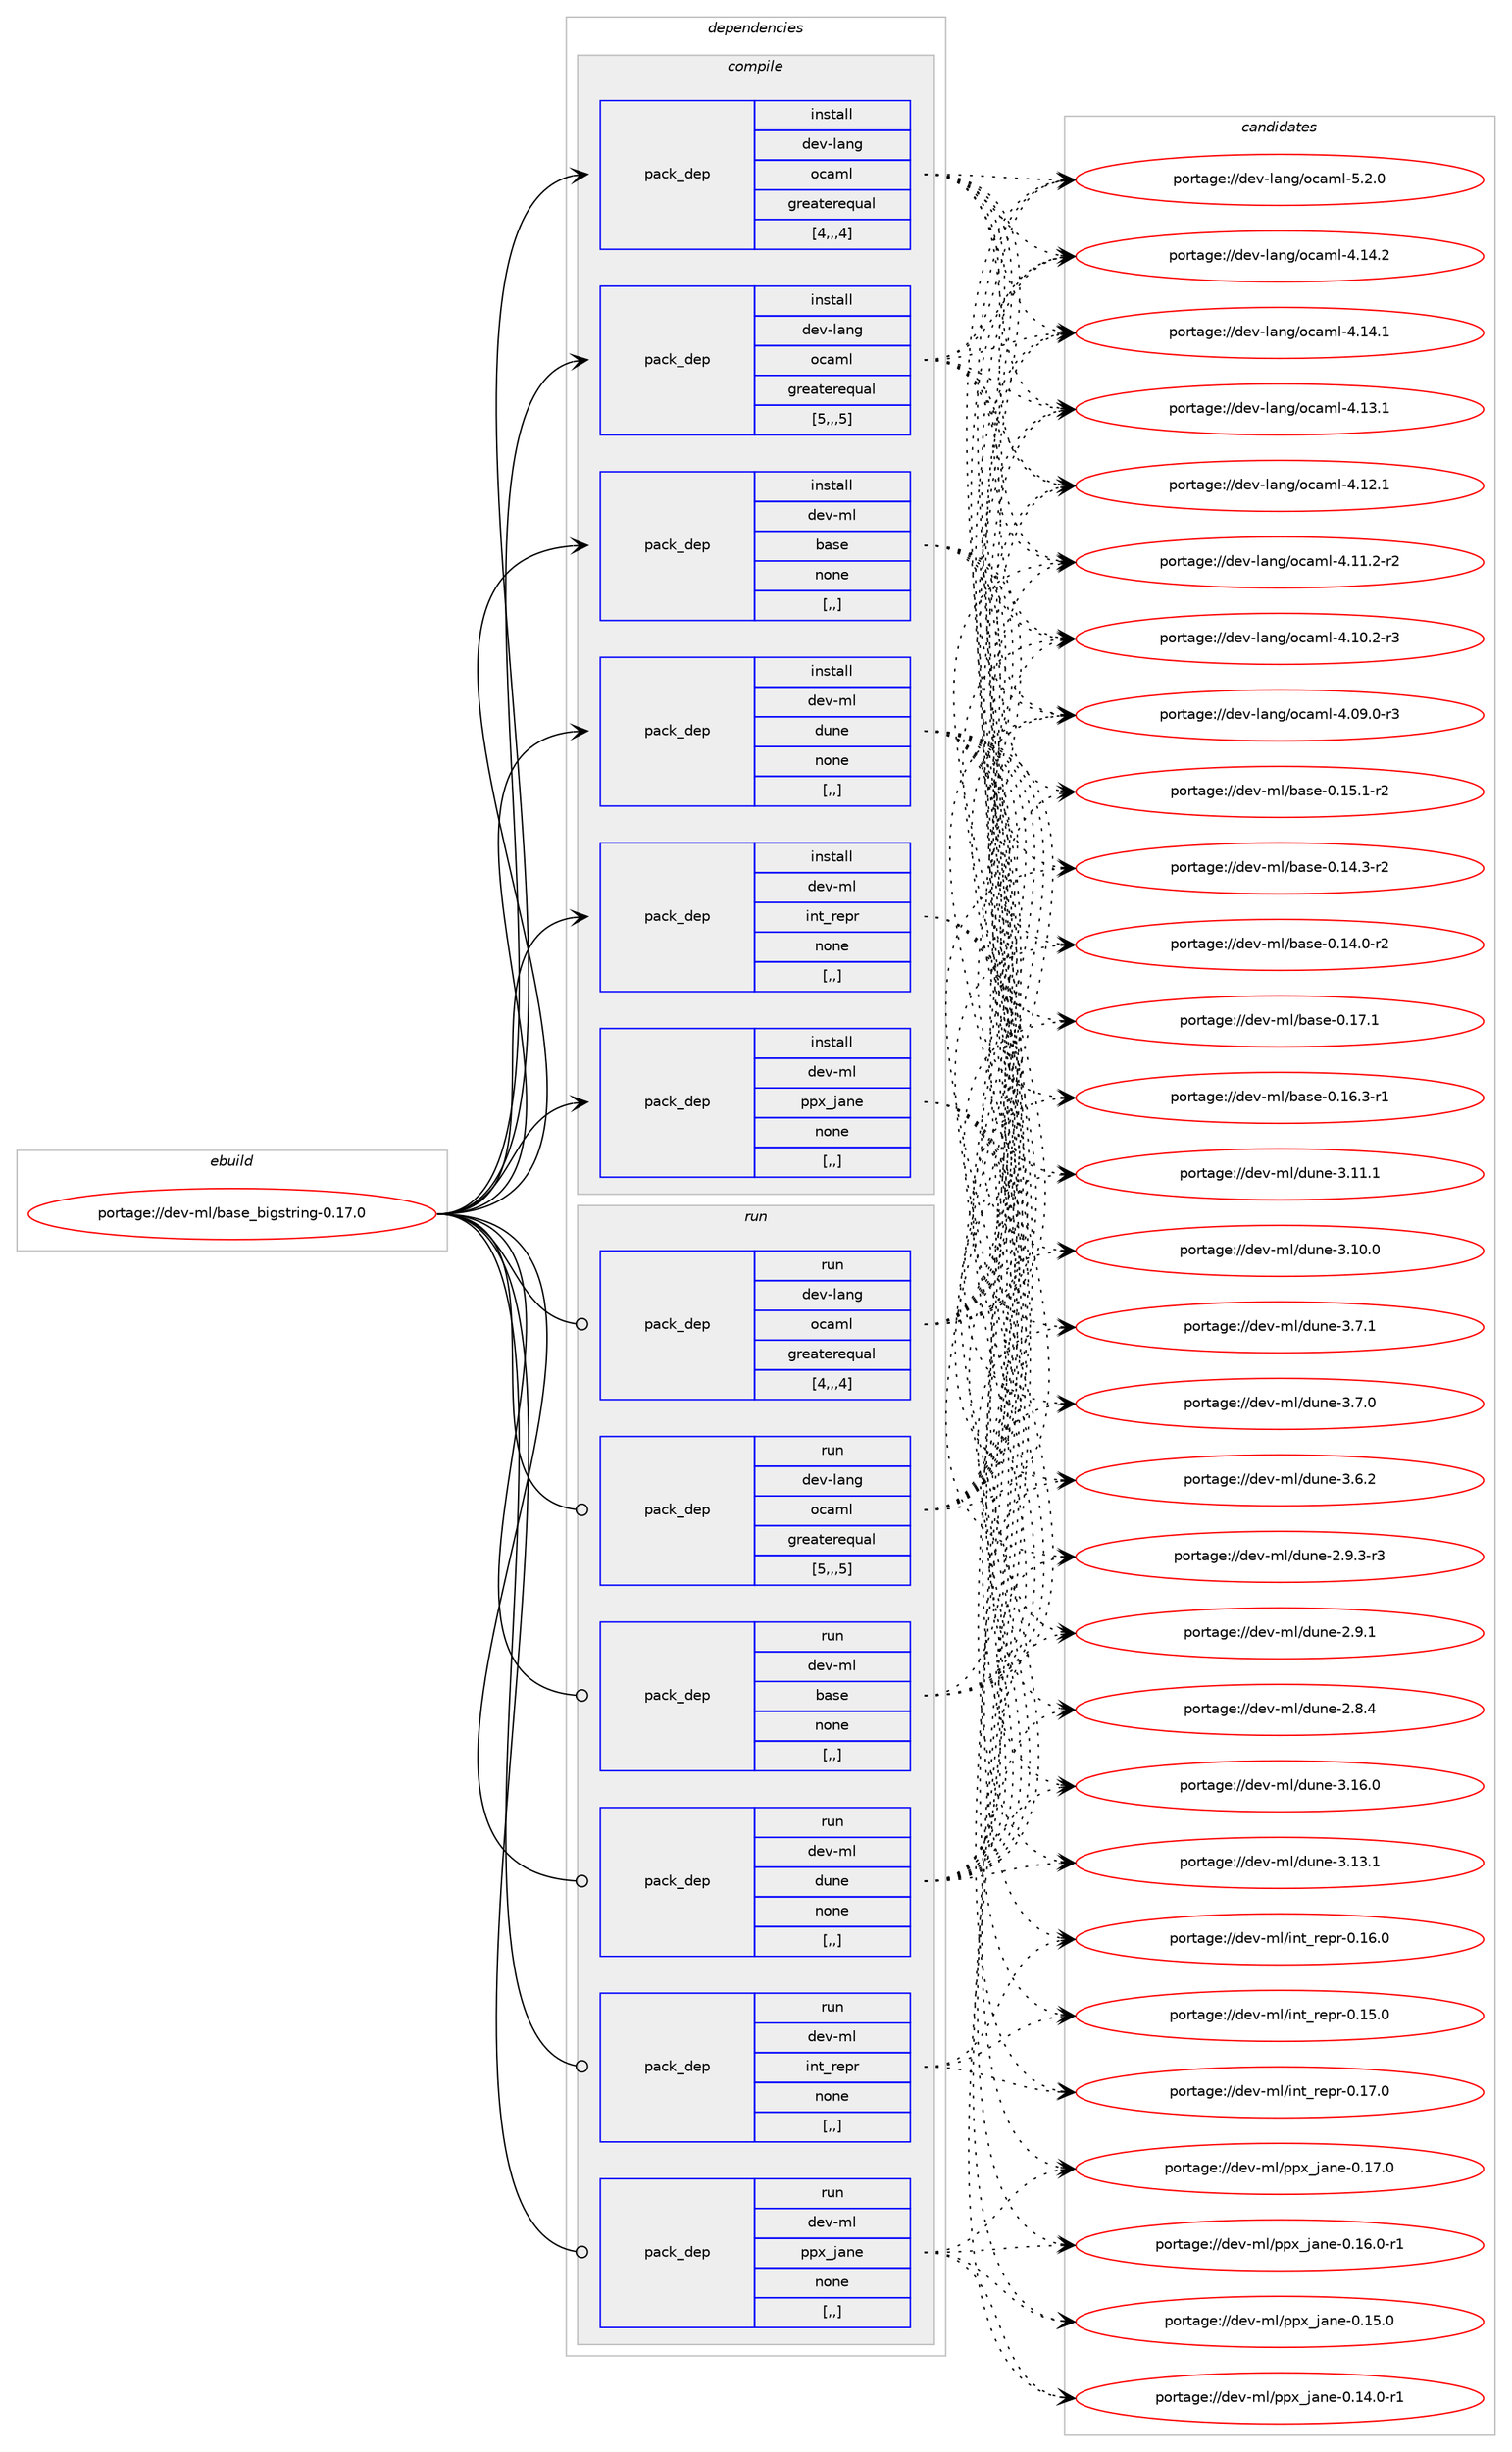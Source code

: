 digraph prolog {

# *************
# Graph options
# *************

newrank=true;
concentrate=true;
compound=true;
graph [rankdir=LR,fontname=Helvetica,fontsize=10,ranksep=1.5];#, ranksep=2.5, nodesep=0.2];
edge  [arrowhead=vee];
node  [fontname=Helvetica,fontsize=10];

# **********
# The ebuild
# **********

subgraph cluster_leftcol {
color=gray;
label=<<i>ebuild</i>>;
id [label="portage://dev-ml/base_bigstring-0.17.0", color=red, width=4, href="../dev-ml/base_bigstring-0.17.0.svg"];
}

# ****************
# The dependencies
# ****************

subgraph cluster_midcol {
color=gray;
label=<<i>dependencies</i>>;
subgraph cluster_compile {
fillcolor="#eeeeee";
style=filled;
label=<<i>compile</i>>;
subgraph pack87202 {
dependency117699 [label=<<TABLE BORDER="0" CELLBORDER="1" CELLSPACING="0" CELLPADDING="4" WIDTH="220"><TR><TD ROWSPAN="6" CELLPADDING="30">pack_dep</TD></TR><TR><TD WIDTH="110">install</TD></TR><TR><TD>dev-lang</TD></TR><TR><TD>ocaml</TD></TR><TR><TD>greaterequal</TD></TR><TR><TD>[4,,,4]</TD></TR></TABLE>>, shape=none, color=blue];
}
id:e -> dependency117699:w [weight=20,style="solid",arrowhead="vee"];
subgraph pack87203 {
dependency117700 [label=<<TABLE BORDER="0" CELLBORDER="1" CELLSPACING="0" CELLPADDING="4" WIDTH="220"><TR><TD ROWSPAN="6" CELLPADDING="30">pack_dep</TD></TR><TR><TD WIDTH="110">install</TD></TR><TR><TD>dev-lang</TD></TR><TR><TD>ocaml</TD></TR><TR><TD>greaterequal</TD></TR><TR><TD>[5,,,5]</TD></TR></TABLE>>, shape=none, color=blue];
}
id:e -> dependency117700:w [weight=20,style="solid",arrowhead="vee"];
subgraph pack87204 {
dependency117701 [label=<<TABLE BORDER="0" CELLBORDER="1" CELLSPACING="0" CELLPADDING="4" WIDTH="220"><TR><TD ROWSPAN="6" CELLPADDING="30">pack_dep</TD></TR><TR><TD WIDTH="110">install</TD></TR><TR><TD>dev-ml</TD></TR><TR><TD>base</TD></TR><TR><TD>none</TD></TR><TR><TD>[,,]</TD></TR></TABLE>>, shape=none, color=blue];
}
id:e -> dependency117701:w [weight=20,style="solid",arrowhead="vee"];
subgraph pack87205 {
dependency117702 [label=<<TABLE BORDER="0" CELLBORDER="1" CELLSPACING="0" CELLPADDING="4" WIDTH="220"><TR><TD ROWSPAN="6" CELLPADDING="30">pack_dep</TD></TR><TR><TD WIDTH="110">install</TD></TR><TR><TD>dev-ml</TD></TR><TR><TD>dune</TD></TR><TR><TD>none</TD></TR><TR><TD>[,,]</TD></TR></TABLE>>, shape=none, color=blue];
}
id:e -> dependency117702:w [weight=20,style="solid",arrowhead="vee"];
subgraph pack87206 {
dependency117703 [label=<<TABLE BORDER="0" CELLBORDER="1" CELLSPACING="0" CELLPADDING="4" WIDTH="220"><TR><TD ROWSPAN="6" CELLPADDING="30">pack_dep</TD></TR><TR><TD WIDTH="110">install</TD></TR><TR><TD>dev-ml</TD></TR><TR><TD>int_repr</TD></TR><TR><TD>none</TD></TR><TR><TD>[,,]</TD></TR></TABLE>>, shape=none, color=blue];
}
id:e -> dependency117703:w [weight=20,style="solid",arrowhead="vee"];
subgraph pack87207 {
dependency117704 [label=<<TABLE BORDER="0" CELLBORDER="1" CELLSPACING="0" CELLPADDING="4" WIDTH="220"><TR><TD ROWSPAN="6" CELLPADDING="30">pack_dep</TD></TR><TR><TD WIDTH="110">install</TD></TR><TR><TD>dev-ml</TD></TR><TR><TD>ppx_jane</TD></TR><TR><TD>none</TD></TR><TR><TD>[,,]</TD></TR></TABLE>>, shape=none, color=blue];
}
id:e -> dependency117704:w [weight=20,style="solid",arrowhead="vee"];
}
subgraph cluster_compileandrun {
fillcolor="#eeeeee";
style=filled;
label=<<i>compile and run</i>>;
}
subgraph cluster_run {
fillcolor="#eeeeee";
style=filled;
label=<<i>run</i>>;
subgraph pack87208 {
dependency117705 [label=<<TABLE BORDER="0" CELLBORDER="1" CELLSPACING="0" CELLPADDING="4" WIDTH="220"><TR><TD ROWSPAN="6" CELLPADDING="30">pack_dep</TD></TR><TR><TD WIDTH="110">run</TD></TR><TR><TD>dev-lang</TD></TR><TR><TD>ocaml</TD></TR><TR><TD>greaterequal</TD></TR><TR><TD>[4,,,4]</TD></TR></TABLE>>, shape=none, color=blue];
}
id:e -> dependency117705:w [weight=20,style="solid",arrowhead="odot"];
subgraph pack87209 {
dependency117706 [label=<<TABLE BORDER="0" CELLBORDER="1" CELLSPACING="0" CELLPADDING="4" WIDTH="220"><TR><TD ROWSPAN="6" CELLPADDING="30">pack_dep</TD></TR><TR><TD WIDTH="110">run</TD></TR><TR><TD>dev-lang</TD></TR><TR><TD>ocaml</TD></TR><TR><TD>greaterequal</TD></TR><TR><TD>[5,,,5]</TD></TR></TABLE>>, shape=none, color=blue];
}
id:e -> dependency117706:w [weight=20,style="solid",arrowhead="odot"];
subgraph pack87210 {
dependency117707 [label=<<TABLE BORDER="0" CELLBORDER="1" CELLSPACING="0" CELLPADDING="4" WIDTH="220"><TR><TD ROWSPAN="6" CELLPADDING="30">pack_dep</TD></TR><TR><TD WIDTH="110">run</TD></TR><TR><TD>dev-ml</TD></TR><TR><TD>base</TD></TR><TR><TD>none</TD></TR><TR><TD>[,,]</TD></TR></TABLE>>, shape=none, color=blue];
}
id:e -> dependency117707:w [weight=20,style="solid",arrowhead="odot"];
subgraph pack87211 {
dependency117708 [label=<<TABLE BORDER="0" CELLBORDER="1" CELLSPACING="0" CELLPADDING="4" WIDTH="220"><TR><TD ROWSPAN="6" CELLPADDING="30">pack_dep</TD></TR><TR><TD WIDTH="110">run</TD></TR><TR><TD>dev-ml</TD></TR><TR><TD>dune</TD></TR><TR><TD>none</TD></TR><TR><TD>[,,]</TD></TR></TABLE>>, shape=none, color=blue];
}
id:e -> dependency117708:w [weight=20,style="solid",arrowhead="odot"];
subgraph pack87212 {
dependency117709 [label=<<TABLE BORDER="0" CELLBORDER="1" CELLSPACING="0" CELLPADDING="4" WIDTH="220"><TR><TD ROWSPAN="6" CELLPADDING="30">pack_dep</TD></TR><TR><TD WIDTH="110">run</TD></TR><TR><TD>dev-ml</TD></TR><TR><TD>int_repr</TD></TR><TR><TD>none</TD></TR><TR><TD>[,,]</TD></TR></TABLE>>, shape=none, color=blue];
}
id:e -> dependency117709:w [weight=20,style="solid",arrowhead="odot"];
subgraph pack87213 {
dependency117710 [label=<<TABLE BORDER="0" CELLBORDER="1" CELLSPACING="0" CELLPADDING="4" WIDTH="220"><TR><TD ROWSPAN="6" CELLPADDING="30">pack_dep</TD></TR><TR><TD WIDTH="110">run</TD></TR><TR><TD>dev-ml</TD></TR><TR><TD>ppx_jane</TD></TR><TR><TD>none</TD></TR><TR><TD>[,,]</TD></TR></TABLE>>, shape=none, color=blue];
}
id:e -> dependency117710:w [weight=20,style="solid",arrowhead="odot"];
}
}

# **************
# The candidates
# **************

subgraph cluster_choices {
rank=same;
color=gray;
label=<<i>candidates</i>>;

subgraph choice87202 {
color=black;
nodesep=1;
choice1001011184510897110103471119997109108455346504648 [label="portage://dev-lang/ocaml-5.2.0", color=red, width=4,href="../dev-lang/ocaml-5.2.0.svg"];
choice100101118451089711010347111999710910845524649524650 [label="portage://dev-lang/ocaml-4.14.2", color=red, width=4,href="../dev-lang/ocaml-4.14.2.svg"];
choice100101118451089711010347111999710910845524649524649 [label="portage://dev-lang/ocaml-4.14.1", color=red, width=4,href="../dev-lang/ocaml-4.14.1.svg"];
choice100101118451089711010347111999710910845524649514649 [label="portage://dev-lang/ocaml-4.13.1", color=red, width=4,href="../dev-lang/ocaml-4.13.1.svg"];
choice100101118451089711010347111999710910845524649504649 [label="portage://dev-lang/ocaml-4.12.1", color=red, width=4,href="../dev-lang/ocaml-4.12.1.svg"];
choice1001011184510897110103471119997109108455246494946504511450 [label="portage://dev-lang/ocaml-4.11.2-r2", color=red, width=4,href="../dev-lang/ocaml-4.11.2-r2.svg"];
choice1001011184510897110103471119997109108455246494846504511451 [label="portage://dev-lang/ocaml-4.10.2-r3", color=red, width=4,href="../dev-lang/ocaml-4.10.2-r3.svg"];
choice1001011184510897110103471119997109108455246485746484511451 [label="portage://dev-lang/ocaml-4.09.0-r3", color=red, width=4,href="../dev-lang/ocaml-4.09.0-r3.svg"];
dependency117699:e -> choice1001011184510897110103471119997109108455346504648:w [style=dotted,weight="100"];
dependency117699:e -> choice100101118451089711010347111999710910845524649524650:w [style=dotted,weight="100"];
dependency117699:e -> choice100101118451089711010347111999710910845524649524649:w [style=dotted,weight="100"];
dependency117699:e -> choice100101118451089711010347111999710910845524649514649:w [style=dotted,weight="100"];
dependency117699:e -> choice100101118451089711010347111999710910845524649504649:w [style=dotted,weight="100"];
dependency117699:e -> choice1001011184510897110103471119997109108455246494946504511450:w [style=dotted,weight="100"];
dependency117699:e -> choice1001011184510897110103471119997109108455246494846504511451:w [style=dotted,weight="100"];
dependency117699:e -> choice1001011184510897110103471119997109108455246485746484511451:w [style=dotted,weight="100"];
}
subgraph choice87203 {
color=black;
nodesep=1;
choice1001011184510897110103471119997109108455346504648 [label="portage://dev-lang/ocaml-5.2.0", color=red, width=4,href="../dev-lang/ocaml-5.2.0.svg"];
choice100101118451089711010347111999710910845524649524650 [label="portage://dev-lang/ocaml-4.14.2", color=red, width=4,href="../dev-lang/ocaml-4.14.2.svg"];
choice100101118451089711010347111999710910845524649524649 [label="portage://dev-lang/ocaml-4.14.1", color=red, width=4,href="../dev-lang/ocaml-4.14.1.svg"];
choice100101118451089711010347111999710910845524649514649 [label="portage://dev-lang/ocaml-4.13.1", color=red, width=4,href="../dev-lang/ocaml-4.13.1.svg"];
choice100101118451089711010347111999710910845524649504649 [label="portage://dev-lang/ocaml-4.12.1", color=red, width=4,href="../dev-lang/ocaml-4.12.1.svg"];
choice1001011184510897110103471119997109108455246494946504511450 [label="portage://dev-lang/ocaml-4.11.2-r2", color=red, width=4,href="../dev-lang/ocaml-4.11.2-r2.svg"];
choice1001011184510897110103471119997109108455246494846504511451 [label="portage://dev-lang/ocaml-4.10.2-r3", color=red, width=4,href="../dev-lang/ocaml-4.10.2-r3.svg"];
choice1001011184510897110103471119997109108455246485746484511451 [label="portage://dev-lang/ocaml-4.09.0-r3", color=red, width=4,href="../dev-lang/ocaml-4.09.0-r3.svg"];
dependency117700:e -> choice1001011184510897110103471119997109108455346504648:w [style=dotted,weight="100"];
dependency117700:e -> choice100101118451089711010347111999710910845524649524650:w [style=dotted,weight="100"];
dependency117700:e -> choice100101118451089711010347111999710910845524649524649:w [style=dotted,weight="100"];
dependency117700:e -> choice100101118451089711010347111999710910845524649514649:w [style=dotted,weight="100"];
dependency117700:e -> choice100101118451089711010347111999710910845524649504649:w [style=dotted,weight="100"];
dependency117700:e -> choice1001011184510897110103471119997109108455246494946504511450:w [style=dotted,weight="100"];
dependency117700:e -> choice1001011184510897110103471119997109108455246494846504511451:w [style=dotted,weight="100"];
dependency117700:e -> choice1001011184510897110103471119997109108455246485746484511451:w [style=dotted,weight="100"];
}
subgraph choice87204 {
color=black;
nodesep=1;
choice1001011184510910847989711510145484649554649 [label="portage://dev-ml/base-0.17.1", color=red, width=4,href="../dev-ml/base-0.17.1.svg"];
choice10010111845109108479897115101454846495446514511449 [label="portage://dev-ml/base-0.16.3-r1", color=red, width=4,href="../dev-ml/base-0.16.3-r1.svg"];
choice10010111845109108479897115101454846495346494511450 [label="portage://dev-ml/base-0.15.1-r2", color=red, width=4,href="../dev-ml/base-0.15.1-r2.svg"];
choice10010111845109108479897115101454846495246514511450 [label="portage://dev-ml/base-0.14.3-r2", color=red, width=4,href="../dev-ml/base-0.14.3-r2.svg"];
choice10010111845109108479897115101454846495246484511450 [label="portage://dev-ml/base-0.14.0-r2", color=red, width=4,href="../dev-ml/base-0.14.0-r2.svg"];
dependency117701:e -> choice1001011184510910847989711510145484649554649:w [style=dotted,weight="100"];
dependency117701:e -> choice10010111845109108479897115101454846495446514511449:w [style=dotted,weight="100"];
dependency117701:e -> choice10010111845109108479897115101454846495346494511450:w [style=dotted,weight="100"];
dependency117701:e -> choice10010111845109108479897115101454846495246514511450:w [style=dotted,weight="100"];
dependency117701:e -> choice10010111845109108479897115101454846495246484511450:w [style=dotted,weight="100"];
}
subgraph choice87205 {
color=black;
nodesep=1;
choice100101118451091084710011711010145514649544648 [label="portage://dev-ml/dune-3.16.0", color=red, width=4,href="../dev-ml/dune-3.16.0.svg"];
choice100101118451091084710011711010145514649514649 [label="portage://dev-ml/dune-3.13.1", color=red, width=4,href="../dev-ml/dune-3.13.1.svg"];
choice100101118451091084710011711010145514649494649 [label="portage://dev-ml/dune-3.11.1", color=red, width=4,href="../dev-ml/dune-3.11.1.svg"];
choice100101118451091084710011711010145514649484648 [label="portage://dev-ml/dune-3.10.0", color=red, width=4,href="../dev-ml/dune-3.10.0.svg"];
choice1001011184510910847100117110101455146554649 [label="portage://dev-ml/dune-3.7.1", color=red, width=4,href="../dev-ml/dune-3.7.1.svg"];
choice1001011184510910847100117110101455146554648 [label="portage://dev-ml/dune-3.7.0", color=red, width=4,href="../dev-ml/dune-3.7.0.svg"];
choice1001011184510910847100117110101455146544650 [label="portage://dev-ml/dune-3.6.2", color=red, width=4,href="../dev-ml/dune-3.6.2.svg"];
choice10010111845109108471001171101014550465746514511451 [label="portage://dev-ml/dune-2.9.3-r3", color=red, width=4,href="../dev-ml/dune-2.9.3-r3.svg"];
choice1001011184510910847100117110101455046574649 [label="portage://dev-ml/dune-2.9.1", color=red, width=4,href="../dev-ml/dune-2.9.1.svg"];
choice1001011184510910847100117110101455046564652 [label="portage://dev-ml/dune-2.8.4", color=red, width=4,href="../dev-ml/dune-2.8.4.svg"];
dependency117702:e -> choice100101118451091084710011711010145514649544648:w [style=dotted,weight="100"];
dependency117702:e -> choice100101118451091084710011711010145514649514649:w [style=dotted,weight="100"];
dependency117702:e -> choice100101118451091084710011711010145514649494649:w [style=dotted,weight="100"];
dependency117702:e -> choice100101118451091084710011711010145514649484648:w [style=dotted,weight="100"];
dependency117702:e -> choice1001011184510910847100117110101455146554649:w [style=dotted,weight="100"];
dependency117702:e -> choice1001011184510910847100117110101455146554648:w [style=dotted,weight="100"];
dependency117702:e -> choice1001011184510910847100117110101455146544650:w [style=dotted,weight="100"];
dependency117702:e -> choice10010111845109108471001171101014550465746514511451:w [style=dotted,weight="100"];
dependency117702:e -> choice1001011184510910847100117110101455046574649:w [style=dotted,weight="100"];
dependency117702:e -> choice1001011184510910847100117110101455046564652:w [style=dotted,weight="100"];
}
subgraph choice87206 {
color=black;
nodesep=1;
choice10010111845109108471051101169511410111211445484649554648 [label="portage://dev-ml/int_repr-0.17.0", color=red, width=4,href="../dev-ml/int_repr-0.17.0.svg"];
choice10010111845109108471051101169511410111211445484649544648 [label="portage://dev-ml/int_repr-0.16.0", color=red, width=4,href="../dev-ml/int_repr-0.16.0.svg"];
choice10010111845109108471051101169511410111211445484649534648 [label="portage://dev-ml/int_repr-0.15.0", color=red, width=4,href="../dev-ml/int_repr-0.15.0.svg"];
dependency117703:e -> choice10010111845109108471051101169511410111211445484649554648:w [style=dotted,weight="100"];
dependency117703:e -> choice10010111845109108471051101169511410111211445484649544648:w [style=dotted,weight="100"];
dependency117703:e -> choice10010111845109108471051101169511410111211445484649534648:w [style=dotted,weight="100"];
}
subgraph choice87207 {
color=black;
nodesep=1;
choice1001011184510910847112112120951069711010145484649554648 [label="portage://dev-ml/ppx_jane-0.17.0", color=red, width=4,href="../dev-ml/ppx_jane-0.17.0.svg"];
choice10010111845109108471121121209510697110101454846495446484511449 [label="portage://dev-ml/ppx_jane-0.16.0-r1", color=red, width=4,href="../dev-ml/ppx_jane-0.16.0-r1.svg"];
choice1001011184510910847112112120951069711010145484649534648 [label="portage://dev-ml/ppx_jane-0.15.0", color=red, width=4,href="../dev-ml/ppx_jane-0.15.0.svg"];
choice10010111845109108471121121209510697110101454846495246484511449 [label="portage://dev-ml/ppx_jane-0.14.0-r1", color=red, width=4,href="../dev-ml/ppx_jane-0.14.0-r1.svg"];
dependency117704:e -> choice1001011184510910847112112120951069711010145484649554648:w [style=dotted,weight="100"];
dependency117704:e -> choice10010111845109108471121121209510697110101454846495446484511449:w [style=dotted,weight="100"];
dependency117704:e -> choice1001011184510910847112112120951069711010145484649534648:w [style=dotted,weight="100"];
dependency117704:e -> choice10010111845109108471121121209510697110101454846495246484511449:w [style=dotted,weight="100"];
}
subgraph choice87208 {
color=black;
nodesep=1;
choice1001011184510897110103471119997109108455346504648 [label="portage://dev-lang/ocaml-5.2.0", color=red, width=4,href="../dev-lang/ocaml-5.2.0.svg"];
choice100101118451089711010347111999710910845524649524650 [label="portage://dev-lang/ocaml-4.14.2", color=red, width=4,href="../dev-lang/ocaml-4.14.2.svg"];
choice100101118451089711010347111999710910845524649524649 [label="portage://dev-lang/ocaml-4.14.1", color=red, width=4,href="../dev-lang/ocaml-4.14.1.svg"];
choice100101118451089711010347111999710910845524649514649 [label="portage://dev-lang/ocaml-4.13.1", color=red, width=4,href="../dev-lang/ocaml-4.13.1.svg"];
choice100101118451089711010347111999710910845524649504649 [label="portage://dev-lang/ocaml-4.12.1", color=red, width=4,href="../dev-lang/ocaml-4.12.1.svg"];
choice1001011184510897110103471119997109108455246494946504511450 [label="portage://dev-lang/ocaml-4.11.2-r2", color=red, width=4,href="../dev-lang/ocaml-4.11.2-r2.svg"];
choice1001011184510897110103471119997109108455246494846504511451 [label="portage://dev-lang/ocaml-4.10.2-r3", color=red, width=4,href="../dev-lang/ocaml-4.10.2-r3.svg"];
choice1001011184510897110103471119997109108455246485746484511451 [label="portage://dev-lang/ocaml-4.09.0-r3", color=red, width=4,href="../dev-lang/ocaml-4.09.0-r3.svg"];
dependency117705:e -> choice1001011184510897110103471119997109108455346504648:w [style=dotted,weight="100"];
dependency117705:e -> choice100101118451089711010347111999710910845524649524650:w [style=dotted,weight="100"];
dependency117705:e -> choice100101118451089711010347111999710910845524649524649:w [style=dotted,weight="100"];
dependency117705:e -> choice100101118451089711010347111999710910845524649514649:w [style=dotted,weight="100"];
dependency117705:e -> choice100101118451089711010347111999710910845524649504649:w [style=dotted,weight="100"];
dependency117705:e -> choice1001011184510897110103471119997109108455246494946504511450:w [style=dotted,weight="100"];
dependency117705:e -> choice1001011184510897110103471119997109108455246494846504511451:w [style=dotted,weight="100"];
dependency117705:e -> choice1001011184510897110103471119997109108455246485746484511451:w [style=dotted,weight="100"];
}
subgraph choice87209 {
color=black;
nodesep=1;
choice1001011184510897110103471119997109108455346504648 [label="portage://dev-lang/ocaml-5.2.0", color=red, width=4,href="../dev-lang/ocaml-5.2.0.svg"];
choice100101118451089711010347111999710910845524649524650 [label="portage://dev-lang/ocaml-4.14.2", color=red, width=4,href="../dev-lang/ocaml-4.14.2.svg"];
choice100101118451089711010347111999710910845524649524649 [label="portage://dev-lang/ocaml-4.14.1", color=red, width=4,href="../dev-lang/ocaml-4.14.1.svg"];
choice100101118451089711010347111999710910845524649514649 [label="portage://dev-lang/ocaml-4.13.1", color=red, width=4,href="../dev-lang/ocaml-4.13.1.svg"];
choice100101118451089711010347111999710910845524649504649 [label="portage://dev-lang/ocaml-4.12.1", color=red, width=4,href="../dev-lang/ocaml-4.12.1.svg"];
choice1001011184510897110103471119997109108455246494946504511450 [label="portage://dev-lang/ocaml-4.11.2-r2", color=red, width=4,href="../dev-lang/ocaml-4.11.2-r2.svg"];
choice1001011184510897110103471119997109108455246494846504511451 [label="portage://dev-lang/ocaml-4.10.2-r3", color=red, width=4,href="../dev-lang/ocaml-4.10.2-r3.svg"];
choice1001011184510897110103471119997109108455246485746484511451 [label="portage://dev-lang/ocaml-4.09.0-r3", color=red, width=4,href="../dev-lang/ocaml-4.09.0-r3.svg"];
dependency117706:e -> choice1001011184510897110103471119997109108455346504648:w [style=dotted,weight="100"];
dependency117706:e -> choice100101118451089711010347111999710910845524649524650:w [style=dotted,weight="100"];
dependency117706:e -> choice100101118451089711010347111999710910845524649524649:w [style=dotted,weight="100"];
dependency117706:e -> choice100101118451089711010347111999710910845524649514649:w [style=dotted,weight="100"];
dependency117706:e -> choice100101118451089711010347111999710910845524649504649:w [style=dotted,weight="100"];
dependency117706:e -> choice1001011184510897110103471119997109108455246494946504511450:w [style=dotted,weight="100"];
dependency117706:e -> choice1001011184510897110103471119997109108455246494846504511451:w [style=dotted,weight="100"];
dependency117706:e -> choice1001011184510897110103471119997109108455246485746484511451:w [style=dotted,weight="100"];
}
subgraph choice87210 {
color=black;
nodesep=1;
choice1001011184510910847989711510145484649554649 [label="portage://dev-ml/base-0.17.1", color=red, width=4,href="../dev-ml/base-0.17.1.svg"];
choice10010111845109108479897115101454846495446514511449 [label="portage://dev-ml/base-0.16.3-r1", color=red, width=4,href="../dev-ml/base-0.16.3-r1.svg"];
choice10010111845109108479897115101454846495346494511450 [label="portage://dev-ml/base-0.15.1-r2", color=red, width=4,href="../dev-ml/base-0.15.1-r2.svg"];
choice10010111845109108479897115101454846495246514511450 [label="portage://dev-ml/base-0.14.3-r2", color=red, width=4,href="../dev-ml/base-0.14.3-r2.svg"];
choice10010111845109108479897115101454846495246484511450 [label="portage://dev-ml/base-0.14.0-r2", color=red, width=4,href="../dev-ml/base-0.14.0-r2.svg"];
dependency117707:e -> choice1001011184510910847989711510145484649554649:w [style=dotted,weight="100"];
dependency117707:e -> choice10010111845109108479897115101454846495446514511449:w [style=dotted,weight="100"];
dependency117707:e -> choice10010111845109108479897115101454846495346494511450:w [style=dotted,weight="100"];
dependency117707:e -> choice10010111845109108479897115101454846495246514511450:w [style=dotted,weight="100"];
dependency117707:e -> choice10010111845109108479897115101454846495246484511450:w [style=dotted,weight="100"];
}
subgraph choice87211 {
color=black;
nodesep=1;
choice100101118451091084710011711010145514649544648 [label="portage://dev-ml/dune-3.16.0", color=red, width=4,href="../dev-ml/dune-3.16.0.svg"];
choice100101118451091084710011711010145514649514649 [label="portage://dev-ml/dune-3.13.1", color=red, width=4,href="../dev-ml/dune-3.13.1.svg"];
choice100101118451091084710011711010145514649494649 [label="portage://dev-ml/dune-3.11.1", color=red, width=4,href="../dev-ml/dune-3.11.1.svg"];
choice100101118451091084710011711010145514649484648 [label="portage://dev-ml/dune-3.10.0", color=red, width=4,href="../dev-ml/dune-3.10.0.svg"];
choice1001011184510910847100117110101455146554649 [label="portage://dev-ml/dune-3.7.1", color=red, width=4,href="../dev-ml/dune-3.7.1.svg"];
choice1001011184510910847100117110101455146554648 [label="portage://dev-ml/dune-3.7.0", color=red, width=4,href="../dev-ml/dune-3.7.0.svg"];
choice1001011184510910847100117110101455146544650 [label="portage://dev-ml/dune-3.6.2", color=red, width=4,href="../dev-ml/dune-3.6.2.svg"];
choice10010111845109108471001171101014550465746514511451 [label="portage://dev-ml/dune-2.9.3-r3", color=red, width=4,href="../dev-ml/dune-2.9.3-r3.svg"];
choice1001011184510910847100117110101455046574649 [label="portage://dev-ml/dune-2.9.1", color=red, width=4,href="../dev-ml/dune-2.9.1.svg"];
choice1001011184510910847100117110101455046564652 [label="portage://dev-ml/dune-2.8.4", color=red, width=4,href="../dev-ml/dune-2.8.4.svg"];
dependency117708:e -> choice100101118451091084710011711010145514649544648:w [style=dotted,weight="100"];
dependency117708:e -> choice100101118451091084710011711010145514649514649:w [style=dotted,weight="100"];
dependency117708:e -> choice100101118451091084710011711010145514649494649:w [style=dotted,weight="100"];
dependency117708:e -> choice100101118451091084710011711010145514649484648:w [style=dotted,weight="100"];
dependency117708:e -> choice1001011184510910847100117110101455146554649:w [style=dotted,weight="100"];
dependency117708:e -> choice1001011184510910847100117110101455146554648:w [style=dotted,weight="100"];
dependency117708:e -> choice1001011184510910847100117110101455146544650:w [style=dotted,weight="100"];
dependency117708:e -> choice10010111845109108471001171101014550465746514511451:w [style=dotted,weight="100"];
dependency117708:e -> choice1001011184510910847100117110101455046574649:w [style=dotted,weight="100"];
dependency117708:e -> choice1001011184510910847100117110101455046564652:w [style=dotted,weight="100"];
}
subgraph choice87212 {
color=black;
nodesep=1;
choice10010111845109108471051101169511410111211445484649554648 [label="portage://dev-ml/int_repr-0.17.0", color=red, width=4,href="../dev-ml/int_repr-0.17.0.svg"];
choice10010111845109108471051101169511410111211445484649544648 [label="portage://dev-ml/int_repr-0.16.0", color=red, width=4,href="../dev-ml/int_repr-0.16.0.svg"];
choice10010111845109108471051101169511410111211445484649534648 [label="portage://dev-ml/int_repr-0.15.0", color=red, width=4,href="../dev-ml/int_repr-0.15.0.svg"];
dependency117709:e -> choice10010111845109108471051101169511410111211445484649554648:w [style=dotted,weight="100"];
dependency117709:e -> choice10010111845109108471051101169511410111211445484649544648:w [style=dotted,weight="100"];
dependency117709:e -> choice10010111845109108471051101169511410111211445484649534648:w [style=dotted,weight="100"];
}
subgraph choice87213 {
color=black;
nodesep=1;
choice1001011184510910847112112120951069711010145484649554648 [label="portage://dev-ml/ppx_jane-0.17.0", color=red, width=4,href="../dev-ml/ppx_jane-0.17.0.svg"];
choice10010111845109108471121121209510697110101454846495446484511449 [label="portage://dev-ml/ppx_jane-0.16.0-r1", color=red, width=4,href="../dev-ml/ppx_jane-0.16.0-r1.svg"];
choice1001011184510910847112112120951069711010145484649534648 [label="portage://dev-ml/ppx_jane-0.15.0", color=red, width=4,href="../dev-ml/ppx_jane-0.15.0.svg"];
choice10010111845109108471121121209510697110101454846495246484511449 [label="portage://dev-ml/ppx_jane-0.14.0-r1", color=red, width=4,href="../dev-ml/ppx_jane-0.14.0-r1.svg"];
dependency117710:e -> choice1001011184510910847112112120951069711010145484649554648:w [style=dotted,weight="100"];
dependency117710:e -> choice10010111845109108471121121209510697110101454846495446484511449:w [style=dotted,weight="100"];
dependency117710:e -> choice1001011184510910847112112120951069711010145484649534648:w [style=dotted,weight="100"];
dependency117710:e -> choice10010111845109108471121121209510697110101454846495246484511449:w [style=dotted,weight="100"];
}
}

}
